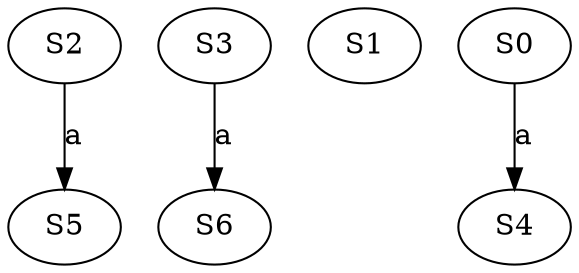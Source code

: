 strict digraph  {
S2;
S3;
S1;
S5;
S4;
S0;
S6;
S2 -> S5  [label=a];
S3 -> S6  [label=a];
S0 -> S4  [label=a];
}
